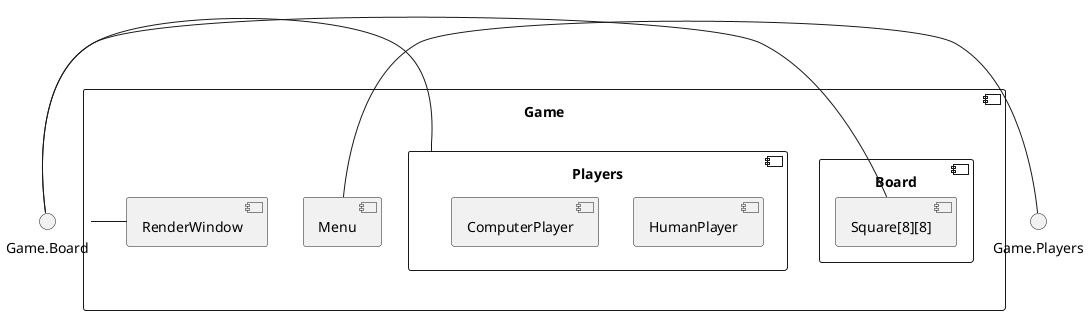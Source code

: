 @startuml
package "Game" {
    component Game {
        component Board {
            component "Square[8][8]" as Square
        }
        component Players {
            component HumanPlayer
            component ComputerPlayer
        }
        component Menu
        component RenderWindow
    }
}

Game.Board - Square
Game.Board - Players
Game.Players - Menu
Game - RenderWindow
@enduml